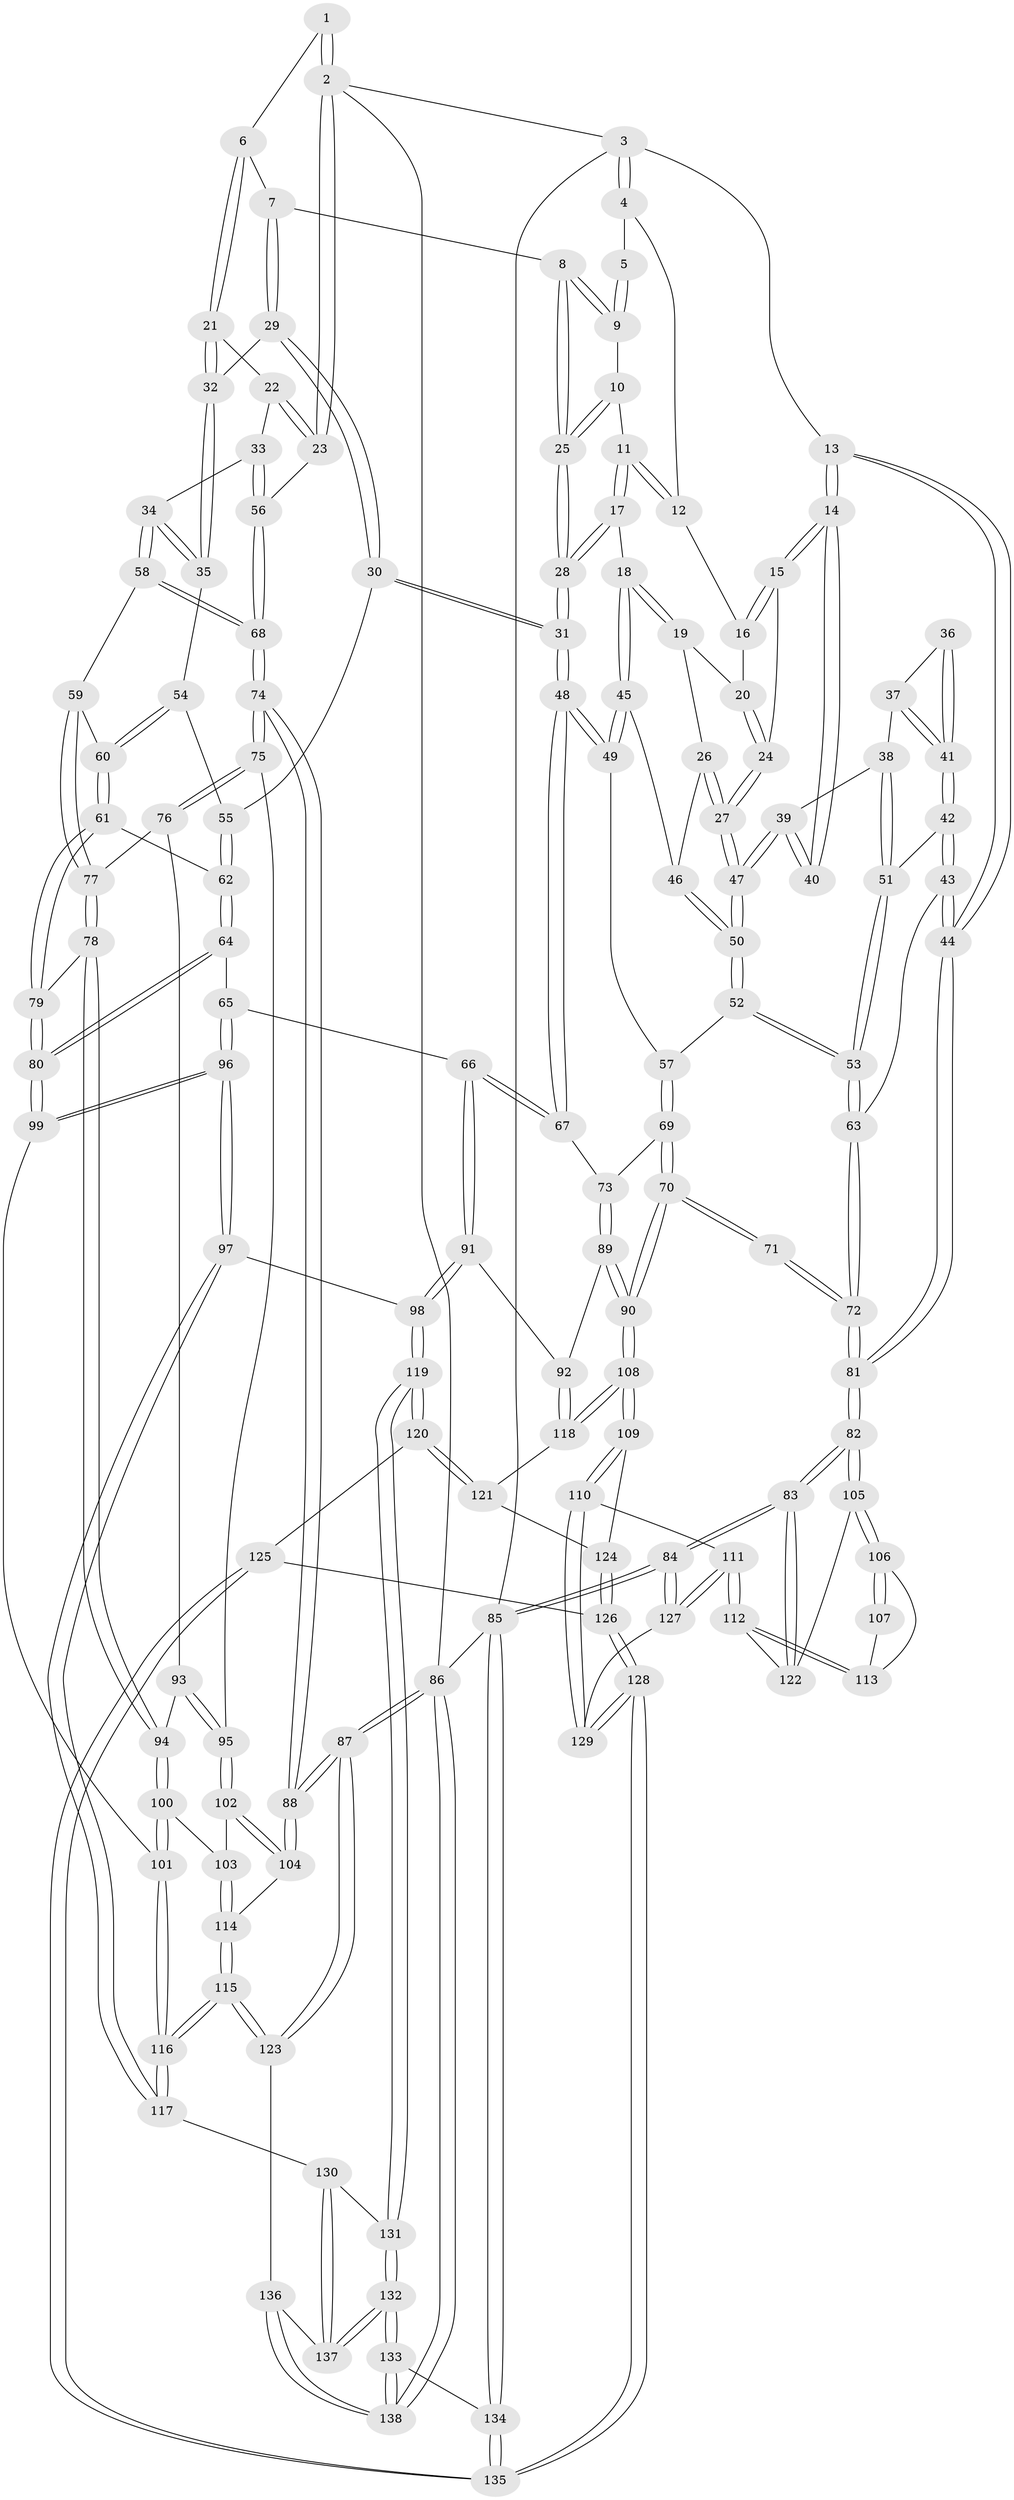 // Generated by graph-tools (version 1.1) at 2025/03/03/09/25 03:03:27]
// undirected, 138 vertices, 342 edges
graph export_dot {
graph [start="1"]
  node [color=gray90,style=filled];
  1 [pos="+0.6817456384567143+0"];
  2 [pos="+1+0"];
  3 [pos="+0+0"];
  4 [pos="+0.4025488604021074+0"];
  5 [pos="+0.5706001755862834+0"];
  6 [pos="+0.7496827213143284+0.09278394059827533"];
  7 [pos="+0.6885030458032088+0.17551794496254178"];
  8 [pos="+0.6479322076157452+0.17535737797980225"];
  9 [pos="+0.5789524130531556+0.0849348979581571"];
  10 [pos="+0.5389619566841177+0.1621715174366888"];
  11 [pos="+0.4563227784342084+0.16691285226637362"];
  12 [pos="+0.38658634504554157+0"];
  13 [pos="+0+0"];
  14 [pos="+0+0"];
  15 [pos="+0.1499655175400145+0.15031504171803736"];
  16 [pos="+0.3587236014409907+0.032111868103018845"];
  17 [pos="+0.44121224348374555+0.22269952148725417"];
  18 [pos="+0.405311823675998+0.23896611098348078"];
  19 [pos="+0.3306537077573698+0.18188307017039437"];
  20 [pos="+0.31776412127603926+0.13530328742926095"];
  21 [pos="+0.8532253455361798+0.159421585923705"];
  22 [pos="+0.8779840384503197+0.15782873253474497"];
  23 [pos="+1+0"];
  24 [pos="+0.18070196821504245+0.1965386329653115"];
  25 [pos="+0.5841749379600137+0.2165246230240192"];
  26 [pos="+0.2847452480615964+0.24625837369310513"];
  27 [pos="+0.18536889154743183+0.22411642599410833"];
  28 [pos="+0.5583301014247931+0.32520837310656836"];
  29 [pos="+0.7132139989688073+0.2533878382206553"];
  30 [pos="+0.6068347717974464+0.3490501712307707"];
  31 [pos="+0.566585289497407+0.35053057023569434"];
  32 [pos="+0.7866367378194328+0.27759063349452756"];
  33 [pos="+0.9381419456080343+0.2844081862106215"];
  34 [pos="+0.8573994544984811+0.3656502918692311"];
  35 [pos="+0.8008621068848295+0.30855340418619814"];
  36 [pos="+0.05995340318648412+0.24694882382413502"];
  37 [pos="+0.07611693432826847+0.2723801218136977"];
  38 [pos="+0.13128031423633893+0.28090499733593155"];
  39 [pos="+0.17237420614441845+0.24623915061726007"];
  40 [pos="+0.05898427933755932+0.2412826607858592"];
  41 [pos="+0.014246781615740957+0.3269161382186703"];
  42 [pos="+0+0.3552639905401832"];
  43 [pos="+0+0.3801313623278953"];
  44 [pos="+0+0.3650317265812217"];
  45 [pos="+0.3624699823693659+0.3007456858789702"];
  46 [pos="+0.3068092454670348+0.2714147693017279"];
  47 [pos="+0.17944507744273042+0.2417079145772594"];
  48 [pos="+0.5454284451082154+0.37996802304810906"];
  49 [pos="+0.36629534124195995+0.3550990301539518"];
  50 [pos="+0.222648859482959+0.3561443193866298"];
  51 [pos="+0.10016207197945237+0.3344752039934425"];
  52 [pos="+0.22360396829426638+0.3631841394320549"];
  53 [pos="+0.1695682808162351+0.41353941645872416"];
  54 [pos="+0.694089248266633+0.37451924357415334"];
  55 [pos="+0.6456732054846117+0.3696849848421579"];
  56 [pos="+1+0.283677247126896"];
  57 [pos="+0.33187121894625965+0.39807270663336974"];
  58 [pos="+0.8575621926654788+0.36785838871434157"];
  59 [pos="+0.8398077041342347+0.4432880637557572"];
  60 [pos="+0.8089576124852281+0.4565683166469724"];
  61 [pos="+0.8045292347764172+0.4606681983973315"];
  62 [pos="+0.7043988865241635+0.49203690495103203"];
  63 [pos="+0.13864096947394824+0.49847012366479965"];
  64 [pos="+0.6613817978279548+0.5407900548071685"];
  65 [pos="+0.6042798931235372+0.5545230382369911"];
  66 [pos="+0.5909897993124882+0.5505919498086139"];
  67 [pos="+0.5290556960840616+0.49131930795493534"];
  68 [pos="+1+0.4414996967635887"];
  69 [pos="+0.33400270033969626+0.42151074114535503"];
  70 [pos="+0.23191345590782214+0.5993703283752214"];
  71 [pos="+0.19629788083623267+0.5817358955387423"];
  72 [pos="+0.1487822020439966+0.5280639382516621"];
  73 [pos="+0.46476671559962723+0.5174849465377893"];
  74 [pos="+1+0.512462565811475"];
  75 [pos="+1+0.5394202066723727"];
  76 [pos="+0.9387894894371964+0.5292815022574616"];
  77 [pos="+0.9349802748044163+0.5280357377818053"];
  78 [pos="+0.8448124665366203+0.6006657901609204"];
  79 [pos="+0.7762103177790578+0.6091477624807659"];
  80 [pos="+0.7684855093729378+0.6160587332144262"];
  81 [pos="+0+0.6528816752928345"];
  82 [pos="+0+0.6759983131425834"];
  83 [pos="+0+0.8394425898834085"];
  84 [pos="+0+1"];
  85 [pos="+0+1"];
  86 [pos="+1+1"];
  87 [pos="+1+1"];
  88 [pos="+1+0.9104185898515235"];
  89 [pos="+0.39991020722527865+0.5993139962110186"];
  90 [pos="+0.2649384433414149+0.6396516838022124"];
  91 [pos="+0.5200810325281596+0.6859865369724152"];
  92 [pos="+0.4937896063750455+0.6885662351990528"];
  93 [pos="+0.9009380865578902+0.6297933387030997"];
  94 [pos="+0.8722018607818472+0.6550329629872882"];
  95 [pos="+0.938457943580179+0.6792535188830879"];
  96 [pos="+0.6677043405779888+0.707307016723489"];
  97 [pos="+0.641337589082346+0.762862884485047"];
  98 [pos="+0.629017325488036+0.7700023629633321"];
  99 [pos="+0.7609933289154276+0.6583982508371636"];
  100 [pos="+0.8722167851589979+0.6680106291139999"];
  101 [pos="+0.7992724225217672+0.6954784339506036"];
  102 [pos="+0.935934932745048+0.688929627893544"];
  103 [pos="+0.9129025582777195+0.6969964961603913"];
  104 [pos="+0.9949236152998739+0.7269079799413526"];
  105 [pos="+0+0.6838045706705302"];
  106 [pos="+0+0.6887734564171114"];
  107 [pos="+0.08987555127418882+0.6560647742150557"];
  108 [pos="+0.2667497479588652+0.6942962599038199"];
  109 [pos="+0.2661562066371926+0.7311726574072085"];
  110 [pos="+0.25842739606192616+0.7495551777249639"];
  111 [pos="+0.13150961382336465+0.8012164274859849"];
  112 [pos="+0.11663752052362703+0.7888069668509682"];
  113 [pos="+0.09292544856106598+0.7623171019571718"];
  114 [pos="+0.8785132150031766+0.7656947140831011"];
  115 [pos="+0.8420389394947699+0.8282377424966377"];
  116 [pos="+0.8394300645561117+0.8267353653424492"];
  117 [pos="+0.7944601042155297+0.8249772097043925"];
  118 [pos="+0.4793201018080141+0.7107806058934009"];
  119 [pos="+0.5887958990079944+0.8481481063308701"];
  120 [pos="+0.5033736001913234+0.827076562216813"];
  121 [pos="+0.45220901362205784+0.7665961787053993"];
  122 [pos="+0.052814608338483594+0.7889487524148573"];
  123 [pos="+0.8537816155312203+0.842636013457135"];
  124 [pos="+0.4150209374917288+0.7720237587438157"];
  125 [pos="+0.4919365285814816+0.8352964972503863"];
  126 [pos="+0.4099444302638846+0.8623374989033044"];
  127 [pos="+0.07301234804085315+0.909415484345463"];
  128 [pos="+0.33004861572899663+0.9599953480736528"];
  129 [pos="+0.3014802620157719+0.908888597154865"];
  130 [pos="+0.7723863885651406+0.8432135871198165"];
  131 [pos="+0.6043396400010876+0.9493972583795153"];
  132 [pos="+0.6005749779602502+1"];
  133 [pos="+0.5759554047203561+1"];
  134 [pos="+0.3729454700885951+1"];
  135 [pos="+0.3601975376289408+1"];
  136 [pos="+0.7864694714880038+0.9329552420545062"];
  137 [pos="+0.6754309559731766+1"];
  138 [pos="+1+1"];
  1 -- 2;
  1 -- 2;
  1 -- 6;
  2 -- 3;
  2 -- 23;
  2 -- 23;
  2 -- 86;
  3 -- 4;
  3 -- 4;
  3 -- 13;
  3 -- 85;
  4 -- 5;
  4 -- 12;
  5 -- 9;
  5 -- 9;
  6 -- 7;
  6 -- 21;
  6 -- 21;
  7 -- 8;
  7 -- 29;
  7 -- 29;
  8 -- 9;
  8 -- 9;
  8 -- 25;
  8 -- 25;
  9 -- 10;
  10 -- 11;
  10 -- 25;
  10 -- 25;
  11 -- 12;
  11 -- 12;
  11 -- 17;
  11 -- 17;
  12 -- 16;
  13 -- 14;
  13 -- 14;
  13 -- 44;
  13 -- 44;
  14 -- 15;
  14 -- 15;
  14 -- 40;
  14 -- 40;
  15 -- 16;
  15 -- 16;
  15 -- 24;
  16 -- 20;
  17 -- 18;
  17 -- 28;
  17 -- 28;
  18 -- 19;
  18 -- 19;
  18 -- 45;
  18 -- 45;
  19 -- 20;
  19 -- 26;
  20 -- 24;
  20 -- 24;
  21 -- 22;
  21 -- 32;
  21 -- 32;
  22 -- 23;
  22 -- 23;
  22 -- 33;
  23 -- 56;
  24 -- 27;
  24 -- 27;
  25 -- 28;
  25 -- 28;
  26 -- 27;
  26 -- 27;
  26 -- 46;
  27 -- 47;
  27 -- 47;
  28 -- 31;
  28 -- 31;
  29 -- 30;
  29 -- 30;
  29 -- 32;
  30 -- 31;
  30 -- 31;
  30 -- 55;
  31 -- 48;
  31 -- 48;
  32 -- 35;
  32 -- 35;
  33 -- 34;
  33 -- 56;
  33 -- 56;
  34 -- 35;
  34 -- 35;
  34 -- 58;
  34 -- 58;
  35 -- 54;
  36 -- 37;
  36 -- 41;
  36 -- 41;
  37 -- 38;
  37 -- 41;
  37 -- 41;
  38 -- 39;
  38 -- 51;
  38 -- 51;
  39 -- 40;
  39 -- 40;
  39 -- 47;
  39 -- 47;
  41 -- 42;
  41 -- 42;
  42 -- 43;
  42 -- 43;
  42 -- 51;
  43 -- 44;
  43 -- 44;
  43 -- 63;
  44 -- 81;
  44 -- 81;
  45 -- 46;
  45 -- 49;
  45 -- 49;
  46 -- 50;
  46 -- 50;
  47 -- 50;
  47 -- 50;
  48 -- 49;
  48 -- 49;
  48 -- 67;
  48 -- 67;
  49 -- 57;
  50 -- 52;
  50 -- 52;
  51 -- 53;
  51 -- 53;
  52 -- 53;
  52 -- 53;
  52 -- 57;
  53 -- 63;
  53 -- 63;
  54 -- 55;
  54 -- 60;
  54 -- 60;
  55 -- 62;
  55 -- 62;
  56 -- 68;
  56 -- 68;
  57 -- 69;
  57 -- 69;
  58 -- 59;
  58 -- 68;
  58 -- 68;
  59 -- 60;
  59 -- 77;
  59 -- 77;
  60 -- 61;
  60 -- 61;
  61 -- 62;
  61 -- 79;
  61 -- 79;
  62 -- 64;
  62 -- 64;
  63 -- 72;
  63 -- 72;
  64 -- 65;
  64 -- 80;
  64 -- 80;
  65 -- 66;
  65 -- 96;
  65 -- 96;
  66 -- 67;
  66 -- 67;
  66 -- 91;
  66 -- 91;
  67 -- 73;
  68 -- 74;
  68 -- 74;
  69 -- 70;
  69 -- 70;
  69 -- 73;
  70 -- 71;
  70 -- 71;
  70 -- 90;
  70 -- 90;
  71 -- 72;
  71 -- 72;
  72 -- 81;
  72 -- 81;
  73 -- 89;
  73 -- 89;
  74 -- 75;
  74 -- 75;
  74 -- 88;
  74 -- 88;
  75 -- 76;
  75 -- 76;
  75 -- 95;
  76 -- 77;
  76 -- 93;
  77 -- 78;
  77 -- 78;
  78 -- 79;
  78 -- 94;
  78 -- 94;
  79 -- 80;
  79 -- 80;
  80 -- 99;
  80 -- 99;
  81 -- 82;
  81 -- 82;
  82 -- 83;
  82 -- 83;
  82 -- 105;
  82 -- 105;
  83 -- 84;
  83 -- 84;
  83 -- 122;
  83 -- 122;
  84 -- 85;
  84 -- 85;
  84 -- 127;
  84 -- 127;
  85 -- 134;
  85 -- 134;
  85 -- 86;
  86 -- 87;
  86 -- 87;
  86 -- 138;
  86 -- 138;
  87 -- 88;
  87 -- 88;
  87 -- 123;
  87 -- 123;
  88 -- 104;
  88 -- 104;
  89 -- 90;
  89 -- 90;
  89 -- 92;
  90 -- 108;
  90 -- 108;
  91 -- 92;
  91 -- 98;
  91 -- 98;
  92 -- 118;
  92 -- 118;
  93 -- 94;
  93 -- 95;
  93 -- 95;
  94 -- 100;
  94 -- 100;
  95 -- 102;
  95 -- 102;
  96 -- 97;
  96 -- 97;
  96 -- 99;
  96 -- 99;
  97 -- 98;
  97 -- 117;
  97 -- 117;
  98 -- 119;
  98 -- 119;
  99 -- 101;
  100 -- 101;
  100 -- 101;
  100 -- 103;
  101 -- 116;
  101 -- 116;
  102 -- 103;
  102 -- 104;
  102 -- 104;
  103 -- 114;
  103 -- 114;
  104 -- 114;
  105 -- 106;
  105 -- 106;
  105 -- 122;
  106 -- 107;
  106 -- 107;
  106 -- 113;
  107 -- 113;
  108 -- 109;
  108 -- 109;
  108 -- 118;
  108 -- 118;
  109 -- 110;
  109 -- 110;
  109 -- 124;
  110 -- 111;
  110 -- 129;
  110 -- 129;
  111 -- 112;
  111 -- 112;
  111 -- 127;
  111 -- 127;
  112 -- 113;
  112 -- 113;
  112 -- 122;
  114 -- 115;
  114 -- 115;
  115 -- 116;
  115 -- 116;
  115 -- 123;
  115 -- 123;
  116 -- 117;
  116 -- 117;
  117 -- 130;
  118 -- 121;
  119 -- 120;
  119 -- 120;
  119 -- 131;
  119 -- 131;
  120 -- 121;
  120 -- 121;
  120 -- 125;
  121 -- 124;
  123 -- 136;
  124 -- 126;
  124 -- 126;
  125 -- 126;
  125 -- 135;
  125 -- 135;
  126 -- 128;
  126 -- 128;
  127 -- 129;
  128 -- 129;
  128 -- 129;
  128 -- 135;
  128 -- 135;
  130 -- 131;
  130 -- 137;
  130 -- 137;
  131 -- 132;
  131 -- 132;
  132 -- 133;
  132 -- 133;
  132 -- 137;
  132 -- 137;
  133 -- 134;
  133 -- 138;
  133 -- 138;
  134 -- 135;
  134 -- 135;
  136 -- 137;
  136 -- 138;
  136 -- 138;
}
